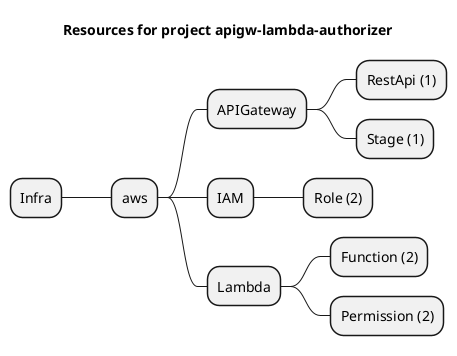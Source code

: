 @startmindmap
title Resources for project apigw-lambda-authorizer
skinparam monochrome true
+ Infra
++ aws
+++ APIGateway
++++ RestApi (1)
++++ Stage (1)
+++ IAM
++++ Role (2)
+++ Lambda
++++ Function (2)
++++ Permission (2)
@endmindmap